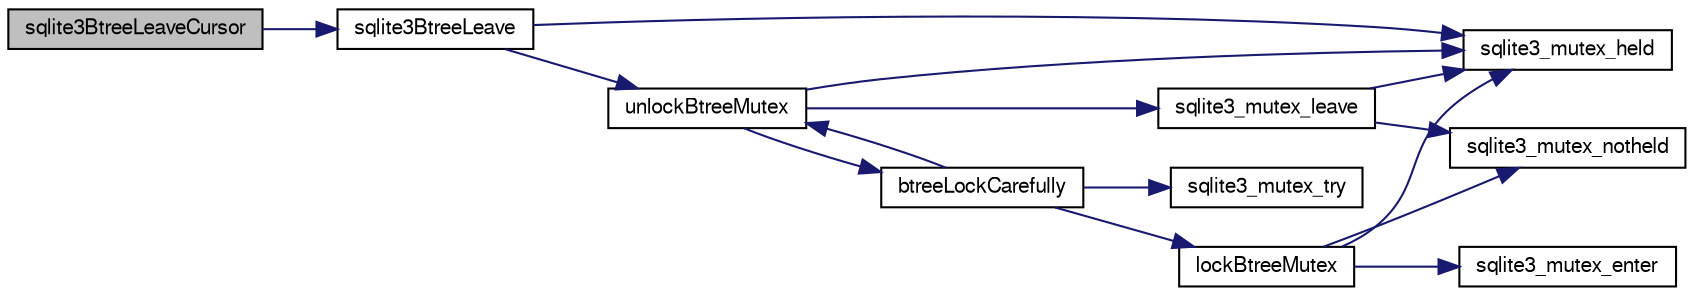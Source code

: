 digraph "sqlite3BtreeLeaveCursor"
{
  edge [fontname="FreeSans",fontsize="10",labelfontname="FreeSans",labelfontsize="10"];
  node [fontname="FreeSans",fontsize="10",shape=record];
  rankdir="LR";
  Node458536 [label="sqlite3BtreeLeaveCursor",height=0.2,width=0.4,color="black", fillcolor="grey75", style="filled", fontcolor="black"];
  Node458536 -> Node458537 [color="midnightblue",fontsize="10",style="solid",fontname="FreeSans"];
  Node458537 [label="sqlite3BtreeLeave",height=0.2,width=0.4,color="black", fillcolor="white", style="filled",URL="$sqlite3_8c.html#a460e4f89d1aeef4b4d334cfe8165da89"];
  Node458537 -> Node458538 [color="midnightblue",fontsize="10",style="solid",fontname="FreeSans"];
  Node458538 [label="unlockBtreeMutex",height=0.2,width=0.4,color="black", fillcolor="white", style="filled",URL="$sqlite3_8c.html#a29bc7d1c753dfa2af9fb296b7dc19a4a"];
  Node458538 -> Node458539 [color="midnightblue",fontsize="10",style="solid",fontname="FreeSans"];
  Node458539 [label="sqlite3_mutex_held",height=0.2,width=0.4,color="black", fillcolor="white", style="filled",URL="$sqlite3_8c.html#acf77da68932b6bc163c5e68547ecc3e7"];
  Node458538 -> Node458540 [color="midnightblue",fontsize="10",style="solid",fontname="FreeSans"];
  Node458540 [label="sqlite3_mutex_leave",height=0.2,width=0.4,color="black", fillcolor="white", style="filled",URL="$sqlite3_8c.html#a5838d235601dbd3c1fa993555c6bcc93"];
  Node458540 -> Node458539 [color="midnightblue",fontsize="10",style="solid",fontname="FreeSans"];
  Node458540 -> Node458541 [color="midnightblue",fontsize="10",style="solid",fontname="FreeSans"];
  Node458541 [label="sqlite3_mutex_notheld",height=0.2,width=0.4,color="black", fillcolor="white", style="filled",URL="$sqlite3_8c.html#a83967c837c1c000d3b5adcfaa688f5dc"];
  Node458538 -> Node458542 [color="midnightblue",fontsize="10",style="solid",fontname="FreeSans"];
  Node458542 [label="btreeLockCarefully",height=0.2,width=0.4,color="black", fillcolor="white", style="filled",URL="$sqlite3_8c.html#a796746b1c1e4d6926960636bd74c79d7"];
  Node458542 -> Node458543 [color="midnightblue",fontsize="10",style="solid",fontname="FreeSans"];
  Node458543 [label="sqlite3_mutex_try",height=0.2,width=0.4,color="black", fillcolor="white", style="filled",URL="$sqlite3_8c.html#a196f84b09bdfda96ae5ae23189be1ec8"];
  Node458542 -> Node458538 [color="midnightblue",fontsize="10",style="solid",fontname="FreeSans"];
  Node458542 -> Node458544 [color="midnightblue",fontsize="10",style="solid",fontname="FreeSans"];
  Node458544 [label="lockBtreeMutex",height=0.2,width=0.4,color="black", fillcolor="white", style="filled",URL="$sqlite3_8c.html#ab1714bc62ac8a451c7b17bc53053ca53"];
  Node458544 -> Node458541 [color="midnightblue",fontsize="10",style="solid",fontname="FreeSans"];
  Node458544 -> Node458539 [color="midnightblue",fontsize="10",style="solid",fontname="FreeSans"];
  Node458544 -> Node458545 [color="midnightblue",fontsize="10",style="solid",fontname="FreeSans"];
  Node458545 [label="sqlite3_mutex_enter",height=0.2,width=0.4,color="black", fillcolor="white", style="filled",URL="$sqlite3_8c.html#a1c12cde690bd89f104de5cbad12a6bf5"];
  Node458537 -> Node458539 [color="midnightblue",fontsize="10",style="solid",fontname="FreeSans"];
}
